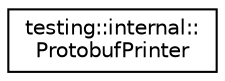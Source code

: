 digraph "Graphical Class Hierarchy"
{
 // INTERACTIVE_SVG=YES
 // LATEX_PDF_SIZE
  edge [fontname="Helvetica",fontsize="10",labelfontname="Helvetica",labelfontsize="10"];
  node [fontname="Helvetica",fontsize="10",shape=record];
  rankdir="LR";
  Node0 [label="testing::internal::\lProtobufPrinter",height=0.2,width=0.4,color="black", fillcolor="white", style="filled",URL="$d5/d87/structtesting_1_1internal_1_1_protobuf_printer.html",tooltip=" "];
}
